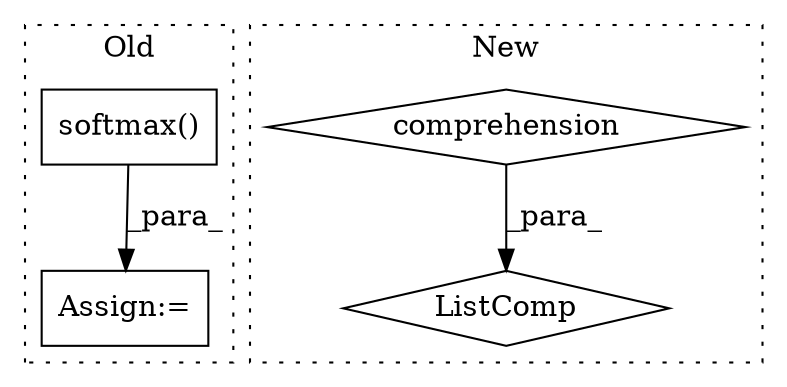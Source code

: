 digraph G {
subgraph cluster0 {
1 [label="softmax()" a="75" s="7877,7900" l="10,1" shape="box"];
4 [label="Assign:=" a="68" s="8265" l="3" shape="box"];
label = "Old";
style="dotted";
}
subgraph cluster1 {
2 [label="ListComp" a="106" s="8937" l="47" shape="diamond"];
3 [label="comprehension" a="45" s="8961" l="3" shape="diamond"];
label = "New";
style="dotted";
}
1 -> 4 [label="_para_"];
3 -> 2 [label="_para_"];
}